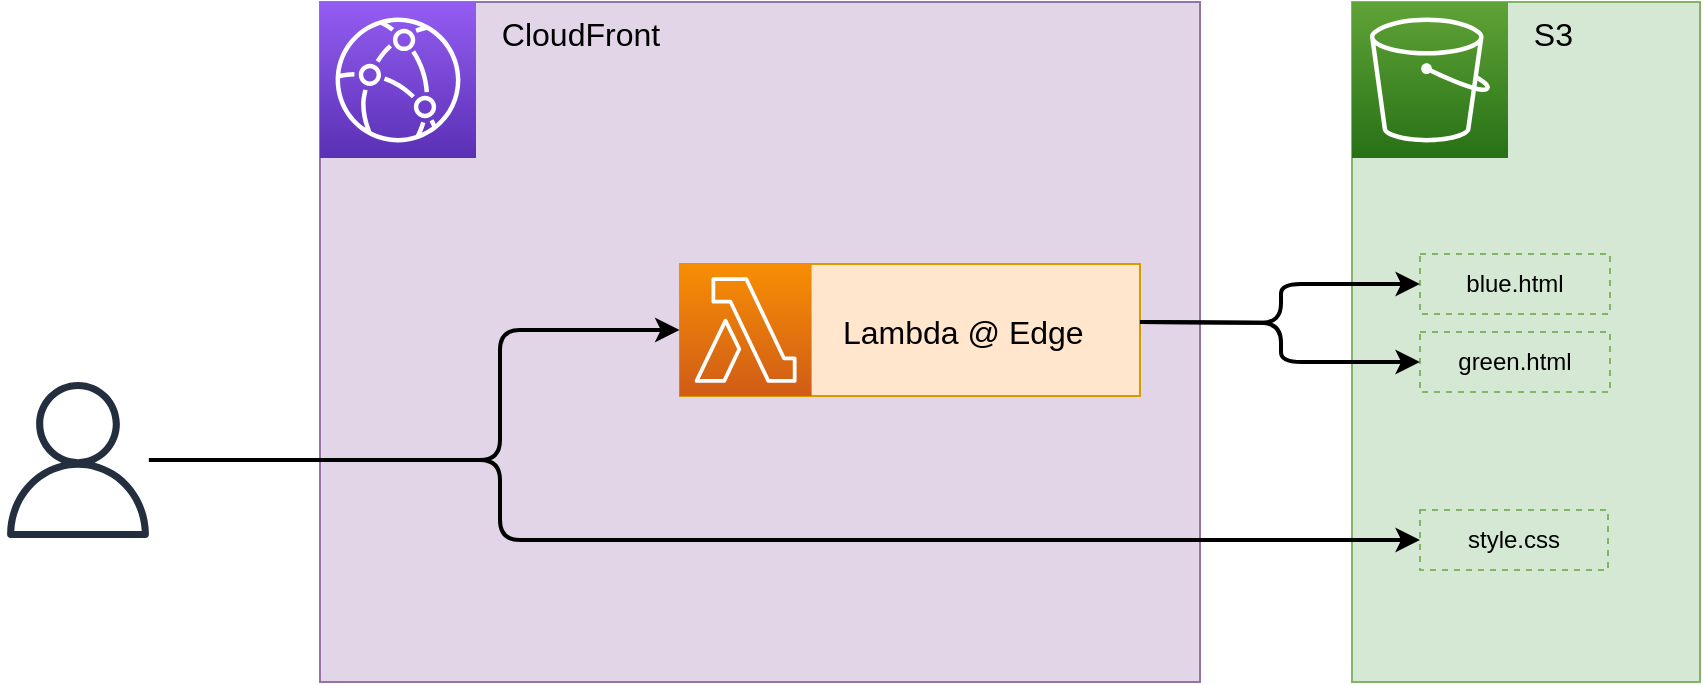 <mxfile version="11.2.5" type="device" pages="1"><diagram id="v51zdDLJifkQ_nd_HYZk" name="Page-1"><mxGraphModel dx="1511" dy="1006" grid="1" gridSize="10" guides="1" tooltips="1" connect="1" arrows="1" fold="1" page="1" pageScale="1" pageWidth="1000" pageHeight="400" math="0" shadow="0"><root><mxCell id="0"/><mxCell id="1" parent="0"/><mxCell id="AM0WolM8HFgiPMOUA5Ul-23" value="&lt;font style=&quot;font-size: 16px&quot;&gt;&amp;nbsp; &amp;nbsp; &amp;nbsp; &amp;nbsp; &amp;nbsp; &amp;nbsp; &amp;nbsp; &amp;nbsp; &amp;nbsp; &amp;nbsp; CloudFront&lt;/font&gt;" style="rounded=0;whiteSpace=wrap;html=1;fillColor=#e1d5e7;strokeColor=#9673a6;align=left;verticalAlign=top;" vertex="1" parent="1"><mxGeometry x="220" y="50" width="440" height="340" as="geometry"/></mxCell><mxCell id="AM0WolM8HFgiPMOUA5Ul-8" value="" style="outlineConnect=0;fontColor=#232F3E;gradientColor=none;fillColor=#232F3E;strokeColor=none;dashed=0;verticalLabelPosition=bottom;verticalAlign=top;align=center;html=1;fontSize=12;fontStyle=0;aspect=fixed;pointerEvents=1;shape=mxgraph.aws4.user;" vertex="1" parent="1"><mxGeometry x="60" y="240" width="78" height="78" as="geometry"/></mxCell><mxCell id="AM0WolM8HFgiPMOUA5Ul-22" value="&amp;nbsp; &amp;nbsp; &amp;nbsp; &amp;nbsp; &amp;nbsp; &amp;nbsp; &amp;nbsp; &amp;nbsp; &amp;nbsp; &amp;nbsp; S3" style="rounded=0;whiteSpace=wrap;html=1;fillColor=#d5e8d4;strokeColor=#82b366;fontSize=16;verticalAlign=top;align=left;" vertex="1" parent="1"><mxGeometry x="736" y="50" width="174" height="340" as="geometry"/></mxCell><mxCell id="AM0WolM8HFgiPMOUA5Ul-24" value="" style="outlineConnect=0;fontColor=#232F3E;gradientColor=#945DF2;gradientDirection=north;fillColor=#5A30B5;strokeColor=#ffffff;dashed=0;verticalLabelPosition=bottom;verticalAlign=top;align=center;html=1;fontSize=12;fontStyle=0;aspect=fixed;shape=mxgraph.aws4.resourceIcon;resIcon=mxgraph.aws4.cloudfront;" vertex="1" parent="1"><mxGeometry x="220" y="50" width="78" height="78" as="geometry"/></mxCell><mxCell id="AM0WolM8HFgiPMOUA5Ul-25" value="" style="outlineConnect=0;fontColor=#232F3E;gradientColor=#60A337;gradientDirection=north;fillColor=#277116;strokeColor=#ffffff;dashed=0;verticalLabelPosition=bottom;verticalAlign=top;align=center;html=1;fontSize=12;fontStyle=0;aspect=fixed;shape=mxgraph.aws4.resourceIcon;resIcon=mxgraph.aws4.s3;" vertex="1" parent="1"><mxGeometry x="736" y="50" width="78" height="78" as="geometry"/></mxCell><mxCell id="AM0WolM8HFgiPMOUA5Ul-21" value="            Lambda @ Edge" style="group;fillColor=#ffe6cc;strokeColor=#d79b00;fontSize=16;verticalAlign=middle;" vertex="1" connectable="0" parent="1"><mxGeometry x="400" y="181" width="230" height="66" as="geometry"/></mxCell><mxCell id="AM0WolM8HFgiPMOUA5Ul-26" style="edgeStyle=orthogonalEdgeStyle;rounded=1;orthogonalLoop=1;jettySize=auto;html=1;fontSize=16;strokeWidth=2;" edge="1" parent="1" source="AM0WolM8HFgiPMOUA5Ul-8" target="AM0WolM8HFgiPMOUA5Ul-18"><mxGeometry relative="1" as="geometry"><Array as="points"><mxPoint x="310" y="279"/><mxPoint x="310" y="214"/></Array></mxGeometry></mxCell><mxCell id="AM0WolM8HFgiPMOUA5Ul-28" value="style.css" style="rounded=0;whiteSpace=wrap;html=1;fontSize=12;align=center;fillColor=#d5e8d4;strokeColor=#82b366;dashed=1;" vertex="1" parent="1"><mxGeometry x="770" y="304" width="94" height="30" as="geometry"/></mxCell><mxCell id="AM0WolM8HFgiPMOUA5Ul-27" style="edgeStyle=orthogonalEdgeStyle;rounded=1;orthogonalLoop=1;jettySize=auto;html=1;entryX=0;entryY=0.5;entryDx=0;entryDy=0;fontSize=16;strokeWidth=2;" edge="1" parent="1" source="AM0WolM8HFgiPMOUA5Ul-8" target="AM0WolM8HFgiPMOUA5Ul-28"><mxGeometry relative="1" as="geometry"><Array as="points"><mxPoint x="310" y="279"/><mxPoint x="310" y="319"/></Array></mxGeometry></mxCell><mxCell id="AM0WolM8HFgiPMOUA5Ul-18" value="" style="outlineConnect=0;fontColor=#232F3E;gradientColor=#F78E04;gradientDirection=north;fillColor=#D05C17;strokeColor=#ffffff;dashed=0;verticalLabelPosition=bottom;verticalAlign=top;align=center;html=1;fontSize=12;fontStyle=0;aspect=fixed;shape=mxgraph.aws4.resourceIcon;resIcon=mxgraph.aws4.lambda;" vertex="1" parent="1"><mxGeometry x="399.8" y="181" width="66" height="66" as="geometry"/></mxCell><mxCell id="AM0WolM8HFgiPMOUA5Ul-29" value="blue.html" style="rounded=0;whiteSpace=wrap;html=1;fontSize=12;align=center;fillColor=#d5e8d4;strokeColor=#82b366;dashed=1;" vertex="1" parent="1"><mxGeometry x="770" y="176" width="95" height="30" as="geometry"/></mxCell><mxCell id="AM0WolM8HFgiPMOUA5Ul-30" value="green.html" style="rounded=0;whiteSpace=wrap;html=1;fontSize=12;align=center;fillColor=#d5e8d4;strokeColor=#82b366;dashed=1;" vertex="1" parent="1"><mxGeometry x="770" y="215" width="95" height="30" as="geometry"/></mxCell><mxCell id="AM0WolM8HFgiPMOUA5Ul-31" value="" style="endArrow=classic;html=1;strokeWidth=2;fontSize=12;entryX=0;entryY=0.5;entryDx=0;entryDy=0;edgeStyle=orthogonalEdgeStyle;" edge="1" parent="1" target="AM0WolM8HFgiPMOUA5Ul-29"><mxGeometry width="50" height="50" relative="1" as="geometry"><mxPoint x="630" y="210" as="sourcePoint"/><mxPoint x="110" y="700" as="targetPoint"/></mxGeometry></mxCell><mxCell id="AM0WolM8HFgiPMOUA5Ul-32" value="" style="endArrow=classic;html=1;strokeWidth=2;fontSize=12;entryX=0;entryY=0.5;entryDx=0;entryDy=0;edgeStyle=orthogonalEdgeStyle;" edge="1" parent="1" target="AM0WolM8HFgiPMOUA5Ul-30"><mxGeometry width="50" height="50" relative="1" as="geometry"><mxPoint x="630" y="210" as="sourcePoint"/><mxPoint x="780" y="191" as="targetPoint"/></mxGeometry></mxCell></root></mxGraphModel></diagram></mxfile>